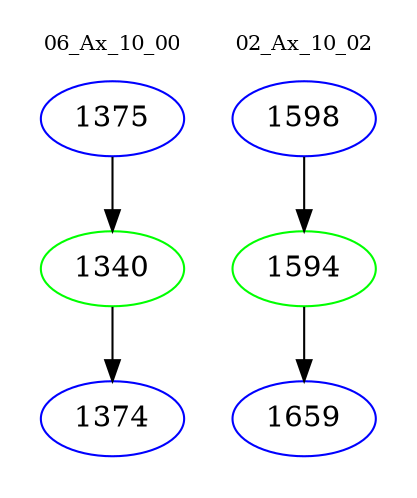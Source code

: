 digraph{
subgraph cluster_0 {
color = white
label = "06_Ax_10_00";
fontsize=10;
T0_1375 [label="1375", color="blue"]
T0_1375 -> T0_1340 [color="black"]
T0_1340 [label="1340", color="green"]
T0_1340 -> T0_1374 [color="black"]
T0_1374 [label="1374", color="blue"]
}
subgraph cluster_1 {
color = white
label = "02_Ax_10_02";
fontsize=10;
T1_1598 [label="1598", color="blue"]
T1_1598 -> T1_1594 [color="black"]
T1_1594 [label="1594", color="green"]
T1_1594 -> T1_1659 [color="black"]
T1_1659 [label="1659", color="blue"]
}
}
